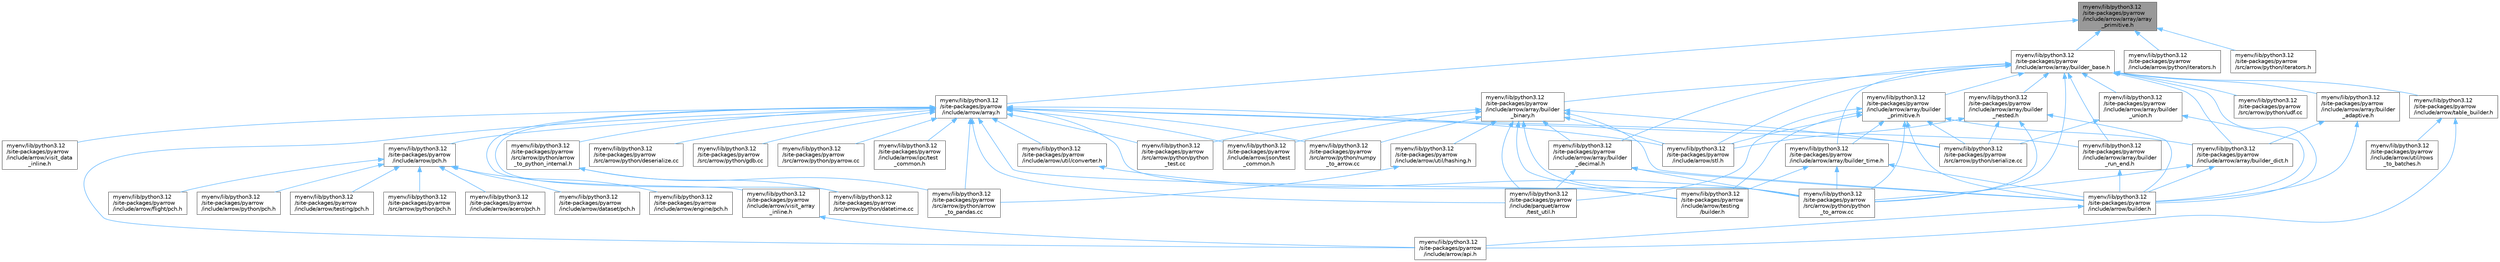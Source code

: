digraph "myenv/lib/python3.12/site-packages/pyarrow/include/arrow/array/array_primitive.h"
{
 // LATEX_PDF_SIZE
  bgcolor="transparent";
  edge [fontname=Helvetica,fontsize=10,labelfontname=Helvetica,labelfontsize=10];
  node [fontname=Helvetica,fontsize=10,shape=box,height=0.2,width=0.4];
  Node1 [id="Node000001",label="myenv/lib/python3.12\l/site-packages/pyarrow\l/include/arrow/array/array\l_primitive.h",height=0.2,width=0.4,color="gray40", fillcolor="grey60", style="filled", fontcolor="black",tooltip=" "];
  Node1 -> Node2 [id="edge1_Node000001_Node000002",dir="back",color="steelblue1",style="solid",tooltip=" "];
  Node2 [id="Node000002",label="myenv/lib/python3.12\l/site-packages/pyarrow\l/include/arrow/array.h",height=0.2,width=0.4,color="grey40", fillcolor="white", style="filled",URL="$array_8h.html",tooltip=" "];
  Node2 -> Node3 [id="edge2_Node000002_Node000003",dir="back",color="steelblue1",style="solid",tooltip=" "];
  Node3 [id="Node000003",label="myenv/lib/python3.12\l/site-packages/pyarrow\l/include/arrow/api.h",height=0.2,width=0.4,color="grey40", fillcolor="white", style="filled",URL="$include_2arrow_2api_8h.html",tooltip=" "];
  Node2 -> Node4 [id="edge3_Node000002_Node000004",dir="back",color="steelblue1",style="solid",tooltip=" "];
  Node4 [id="Node000004",label="myenv/lib/python3.12\l/site-packages/pyarrow\l/include/arrow/array/builder\l_run_end.h",height=0.2,width=0.4,color="grey40", fillcolor="white", style="filled",URL="$builder__run__end_8h.html",tooltip=" "];
  Node4 -> Node5 [id="edge4_Node000004_Node000005",dir="back",color="steelblue1",style="solid",tooltip=" "];
  Node5 [id="Node000005",label="myenv/lib/python3.12\l/site-packages/pyarrow\l/include/arrow/builder.h",height=0.2,width=0.4,color="grey40", fillcolor="white", style="filled",URL="$builder_8h.html",tooltip=" "];
  Node5 -> Node3 [id="edge5_Node000005_Node000003",dir="back",color="steelblue1",style="solid",tooltip=" "];
  Node2 -> Node6 [id="edge6_Node000002_Node000006",dir="back",color="steelblue1",style="solid",tooltip=" "];
  Node6 [id="Node000006",label="myenv/lib/python3.12\l/site-packages/pyarrow\l/include/arrow/ipc/test\l_common.h",height=0.2,width=0.4,color="grey40", fillcolor="white", style="filled",URL="$ipc_2test__common_8h.html",tooltip=" "];
  Node2 -> Node7 [id="edge7_Node000002_Node000007",dir="back",color="steelblue1",style="solid",tooltip=" "];
  Node7 [id="Node000007",label="myenv/lib/python3.12\l/site-packages/pyarrow\l/include/arrow/json/test\l_common.h",height=0.2,width=0.4,color="grey40", fillcolor="white", style="filled",URL="$json_2test__common_8h.html",tooltip=" "];
  Node2 -> Node8 [id="edge8_Node000002_Node000008",dir="back",color="steelblue1",style="solid",tooltip=" "];
  Node8 [id="Node000008",label="myenv/lib/python3.12\l/site-packages/pyarrow\l/include/arrow/pch.h",height=0.2,width=0.4,color="grey40", fillcolor="white", style="filled",URL="$include_2arrow_2pch_8h.html",tooltip=" "];
  Node8 -> Node9 [id="edge9_Node000008_Node000009",dir="back",color="steelblue1",style="solid",tooltip=" "];
  Node9 [id="Node000009",label="myenv/lib/python3.12\l/site-packages/pyarrow\l/include/arrow/acero/pch.h",height=0.2,width=0.4,color="grey40", fillcolor="white", style="filled",URL="$include_2arrow_2acero_2pch_8h.html",tooltip=" "];
  Node8 -> Node10 [id="edge10_Node000008_Node000010",dir="back",color="steelblue1",style="solid",tooltip=" "];
  Node10 [id="Node000010",label="myenv/lib/python3.12\l/site-packages/pyarrow\l/include/arrow/dataset/pch.h",height=0.2,width=0.4,color="grey40", fillcolor="white", style="filled",URL="$include_2arrow_2dataset_2pch_8h.html",tooltip=" "];
  Node8 -> Node11 [id="edge11_Node000008_Node000011",dir="back",color="steelblue1",style="solid",tooltip=" "];
  Node11 [id="Node000011",label="myenv/lib/python3.12\l/site-packages/pyarrow\l/include/arrow/engine/pch.h",height=0.2,width=0.4,color="grey40", fillcolor="white", style="filled",URL="$include_2arrow_2engine_2pch_8h.html",tooltip=" "];
  Node8 -> Node12 [id="edge12_Node000008_Node000012",dir="back",color="steelblue1",style="solid",tooltip=" "];
  Node12 [id="Node000012",label="myenv/lib/python3.12\l/site-packages/pyarrow\l/include/arrow/flight/pch.h",height=0.2,width=0.4,color="grey40", fillcolor="white", style="filled",URL="$include_2arrow_2flight_2pch_8h.html",tooltip=" "];
  Node8 -> Node13 [id="edge13_Node000008_Node000013",dir="back",color="steelblue1",style="solid",tooltip=" "];
  Node13 [id="Node000013",label="myenv/lib/python3.12\l/site-packages/pyarrow\l/include/arrow/python/pch.h",height=0.2,width=0.4,color="grey40", fillcolor="white", style="filled",URL="$include_2arrow_2python_2pch_8h.html",tooltip=" "];
  Node8 -> Node14 [id="edge14_Node000008_Node000014",dir="back",color="steelblue1",style="solid",tooltip=" "];
  Node14 [id="Node000014",label="myenv/lib/python3.12\l/site-packages/pyarrow\l/include/arrow/testing/pch.h",height=0.2,width=0.4,color="grey40", fillcolor="white", style="filled",URL="$include_2arrow_2testing_2pch_8h.html",tooltip=" "];
  Node8 -> Node15 [id="edge15_Node000008_Node000015",dir="back",color="steelblue1",style="solid",tooltip=" "];
  Node15 [id="Node000015",label="myenv/lib/python3.12\l/site-packages/pyarrow\l/src/arrow/python/pch.h",height=0.2,width=0.4,color="grey40", fillcolor="white", style="filled",URL="$src_2arrow_2python_2pch_8h.html",tooltip=" "];
  Node2 -> Node16 [id="edge16_Node000002_Node000016",dir="back",color="steelblue1",style="solid",tooltip=" "];
  Node16 [id="Node000016",label="myenv/lib/python3.12\l/site-packages/pyarrow\l/include/arrow/stl.h",height=0.2,width=0.4,color="grey40", fillcolor="white", style="filled",URL="$stl_8h.html",tooltip=" "];
  Node2 -> Node17 [id="edge17_Node000002_Node000017",dir="back",color="steelblue1",style="solid",tooltip=" "];
  Node17 [id="Node000017",label="myenv/lib/python3.12\l/site-packages/pyarrow\l/include/arrow/testing\l/builder.h",height=0.2,width=0.4,color="grey40", fillcolor="white", style="filled",URL="$testing_2builder_8h.html",tooltip=" "];
  Node2 -> Node18 [id="edge18_Node000002_Node000018",dir="back",color="steelblue1",style="solid",tooltip=" "];
  Node18 [id="Node000018",label="myenv/lib/python3.12\l/site-packages/pyarrow\l/include/arrow/util/converter.h",height=0.2,width=0.4,color="grey40", fillcolor="white", style="filled",URL="$util_2converter_8h.html",tooltip=" "];
  Node18 -> Node19 [id="edge19_Node000018_Node000019",dir="back",color="steelblue1",style="solid",tooltip=" "];
  Node19 [id="Node000019",label="myenv/lib/python3.12\l/site-packages/pyarrow\l/src/arrow/python/python\l_to_arrow.cc",height=0.2,width=0.4,color="grey40", fillcolor="white", style="filled",URL="$python__to__arrow_8cc.html",tooltip=" "];
  Node2 -> Node20 [id="edge20_Node000002_Node000020",dir="back",color="steelblue1",style="solid",tooltip=" "];
  Node20 [id="Node000020",label="myenv/lib/python3.12\l/site-packages/pyarrow\l/include/arrow/visit_array\l_inline.h",height=0.2,width=0.4,color="grey40", fillcolor="white", style="filled",URL="$visit__array__inline_8h.html",tooltip=" "];
  Node20 -> Node3 [id="edge21_Node000020_Node000003",dir="back",color="steelblue1",style="solid",tooltip=" "];
  Node2 -> Node21 [id="edge22_Node000002_Node000021",dir="back",color="steelblue1",style="solid",tooltip=" "];
  Node21 [id="Node000021",label="myenv/lib/python3.12\l/site-packages/pyarrow\l/include/arrow/visit_data\l_inline.h",height=0.2,width=0.4,color="grey40", fillcolor="white", style="filled",URL="$visit__data__inline_8h.html",tooltip=" "];
  Node2 -> Node22 [id="edge23_Node000002_Node000022",dir="back",color="steelblue1",style="solid",tooltip=" "];
  Node22 [id="Node000022",label="myenv/lib/python3.12\l/site-packages/pyarrow\l/include/parquet/arrow\l/test_util.h",height=0.2,width=0.4,color="grey40", fillcolor="white", style="filled",URL="$parquet_2arrow_2test__util_8h.html",tooltip=" "];
  Node2 -> Node23 [id="edge24_Node000002_Node000023",dir="back",color="steelblue1",style="solid",tooltip=" "];
  Node23 [id="Node000023",label="myenv/lib/python3.12\l/site-packages/pyarrow\l/src/arrow/python/arrow\l_to_pandas.cc",height=0.2,width=0.4,color="grey40", fillcolor="white", style="filled",URL="$arrow__to__pandas_8cc.html",tooltip=" "];
  Node2 -> Node24 [id="edge25_Node000002_Node000024",dir="back",color="steelblue1",style="solid",tooltip=" "];
  Node24 [id="Node000024",label="myenv/lib/python3.12\l/site-packages/pyarrow\l/src/arrow/python/arrow\l_to_python_internal.h",height=0.2,width=0.4,color="grey40", fillcolor="white", style="filled",URL="$arrow__to__python__internal_8h.html",tooltip=" "];
  Node24 -> Node23 [id="edge26_Node000024_Node000023",dir="back",color="steelblue1",style="solid",tooltip=" "];
  Node24 -> Node25 [id="edge27_Node000024_Node000025",dir="back",color="steelblue1",style="solid",tooltip=" "];
  Node25 [id="Node000025",label="myenv/lib/python3.12\l/site-packages/pyarrow\l/src/arrow/python/datetime.cc",height=0.2,width=0.4,color="grey40", fillcolor="white", style="filled",URL="$datetime_8cc.html",tooltip=" "];
  Node2 -> Node25 [id="edge28_Node000002_Node000025",dir="back",color="steelblue1",style="solid",tooltip=" "];
  Node2 -> Node26 [id="edge29_Node000002_Node000026",dir="back",color="steelblue1",style="solid",tooltip=" "];
  Node26 [id="Node000026",label="myenv/lib/python3.12\l/site-packages/pyarrow\l/src/arrow/python/deserialize.cc",height=0.2,width=0.4,color="grey40", fillcolor="white", style="filled",URL="$deserialize_8cc.html",tooltip=" "];
  Node2 -> Node27 [id="edge30_Node000002_Node000027",dir="back",color="steelblue1",style="solid",tooltip=" "];
  Node27 [id="Node000027",label="myenv/lib/python3.12\l/site-packages/pyarrow\l/src/arrow/python/gdb.cc",height=0.2,width=0.4,color="grey40", fillcolor="white", style="filled",URL="$gdb_8cc.html",tooltip=" "];
  Node2 -> Node28 [id="edge31_Node000002_Node000028",dir="back",color="steelblue1",style="solid",tooltip=" "];
  Node28 [id="Node000028",label="myenv/lib/python3.12\l/site-packages/pyarrow\l/src/arrow/python/numpy\l_to_arrow.cc",height=0.2,width=0.4,color="grey40", fillcolor="white", style="filled",URL="$numpy__to__arrow_8cc.html",tooltip=" "];
  Node2 -> Node29 [id="edge32_Node000002_Node000029",dir="back",color="steelblue1",style="solid",tooltip=" "];
  Node29 [id="Node000029",label="myenv/lib/python3.12\l/site-packages/pyarrow\l/src/arrow/python/pyarrow.cc",height=0.2,width=0.4,color="grey40", fillcolor="white", style="filled",URL="$pyarrow_8cc.html",tooltip=" "];
  Node2 -> Node30 [id="edge33_Node000002_Node000030",dir="back",color="steelblue1",style="solid",tooltip=" "];
  Node30 [id="Node000030",label="myenv/lib/python3.12\l/site-packages/pyarrow\l/src/arrow/python/python\l_test.cc",height=0.2,width=0.4,color="grey40", fillcolor="white", style="filled",URL="$python__test_8cc.html",tooltip=" "];
  Node2 -> Node19 [id="edge34_Node000002_Node000019",dir="back",color="steelblue1",style="solid",tooltip=" "];
  Node2 -> Node31 [id="edge35_Node000002_Node000031",dir="back",color="steelblue1",style="solid",tooltip=" "];
  Node31 [id="Node000031",label="myenv/lib/python3.12\l/site-packages/pyarrow\l/src/arrow/python/serialize.cc",height=0.2,width=0.4,color="grey40", fillcolor="white", style="filled",URL="$serialize_8cc.html",tooltip=" "];
  Node1 -> Node32 [id="edge36_Node000001_Node000032",dir="back",color="steelblue1",style="solid",tooltip=" "];
  Node32 [id="Node000032",label="myenv/lib/python3.12\l/site-packages/pyarrow\l/include/arrow/array/builder_base.h",height=0.2,width=0.4,color="grey40", fillcolor="white", style="filled",URL="$builder__base_8h.html",tooltip=" "];
  Node32 -> Node33 [id="edge37_Node000032_Node000033",dir="back",color="steelblue1",style="solid",tooltip=" "];
  Node33 [id="Node000033",label="myenv/lib/python3.12\l/site-packages/pyarrow\l/include/arrow/array/builder\l_adaptive.h",height=0.2,width=0.4,color="grey40", fillcolor="white", style="filled",URL="$builder__adaptive_8h.html",tooltip=" "];
  Node33 -> Node34 [id="edge38_Node000033_Node000034",dir="back",color="steelblue1",style="solid",tooltip=" "];
  Node34 [id="Node000034",label="myenv/lib/python3.12\l/site-packages/pyarrow\l/include/arrow/array/builder_dict.h",height=0.2,width=0.4,color="grey40", fillcolor="white", style="filled",URL="$builder__dict_8h.html",tooltip=" "];
  Node34 -> Node5 [id="edge39_Node000034_Node000005",dir="back",color="steelblue1",style="solid",tooltip=" "];
  Node34 -> Node19 [id="edge40_Node000034_Node000019",dir="back",color="steelblue1",style="solid",tooltip=" "];
  Node33 -> Node5 [id="edge41_Node000033_Node000005",dir="back",color="steelblue1",style="solid",tooltip=" "];
  Node32 -> Node35 [id="edge42_Node000032_Node000035",dir="back",color="steelblue1",style="solid",tooltip=" "];
  Node35 [id="Node000035",label="myenv/lib/python3.12\l/site-packages/pyarrow\l/include/arrow/array/builder\l_binary.h",height=0.2,width=0.4,color="grey40", fillcolor="white", style="filled",URL="$builder__binary_8h.html",tooltip=" "];
  Node35 -> Node36 [id="edge43_Node000035_Node000036",dir="back",color="steelblue1",style="solid",tooltip=" "];
  Node36 [id="Node000036",label="myenv/lib/python3.12\l/site-packages/pyarrow\l/include/arrow/array/builder\l_decimal.h",height=0.2,width=0.4,color="grey40", fillcolor="white", style="filled",URL="$builder__decimal_8h.html",tooltip=" "];
  Node36 -> Node5 [id="edge44_Node000036_Node000005",dir="back",color="steelblue1",style="solid",tooltip=" "];
  Node36 -> Node22 [id="edge45_Node000036_Node000022",dir="back",color="steelblue1",style="solid",tooltip=" "];
  Node36 -> Node19 [id="edge46_Node000036_Node000019",dir="back",color="steelblue1",style="solid",tooltip=" "];
  Node35 -> Node5 [id="edge47_Node000035_Node000005",dir="back",color="steelblue1",style="solid",tooltip=" "];
  Node35 -> Node7 [id="edge48_Node000035_Node000007",dir="back",color="steelblue1",style="solid",tooltip=" "];
  Node35 -> Node16 [id="edge49_Node000035_Node000016",dir="back",color="steelblue1",style="solid",tooltip=" "];
  Node35 -> Node17 [id="edge50_Node000035_Node000017",dir="back",color="steelblue1",style="solid",tooltip=" "];
  Node35 -> Node37 [id="edge51_Node000035_Node000037",dir="back",color="steelblue1",style="solid",tooltip=" "];
  Node37 [id="Node000037",label="myenv/lib/python3.12\l/site-packages/pyarrow\l/include/arrow/util/hashing.h",height=0.2,width=0.4,color="grey40", fillcolor="white", style="filled",URL="$hashing_8h.html",tooltip=" "];
  Node37 -> Node23 [id="edge52_Node000037_Node000023",dir="back",color="steelblue1",style="solid",tooltip=" "];
  Node35 -> Node22 [id="edge53_Node000035_Node000022",dir="back",color="steelblue1",style="solid",tooltip=" "];
  Node35 -> Node28 [id="edge54_Node000035_Node000028",dir="back",color="steelblue1",style="solid",tooltip=" "];
  Node35 -> Node30 [id="edge55_Node000035_Node000030",dir="back",color="steelblue1",style="solid",tooltip=" "];
  Node35 -> Node19 [id="edge56_Node000035_Node000019",dir="back",color="steelblue1",style="solid",tooltip=" "];
  Node35 -> Node31 [id="edge57_Node000035_Node000031",dir="back",color="steelblue1",style="solid",tooltip=" "];
  Node32 -> Node36 [id="edge58_Node000032_Node000036",dir="back",color="steelblue1",style="solid",tooltip=" "];
  Node32 -> Node34 [id="edge59_Node000032_Node000034",dir="back",color="steelblue1",style="solid",tooltip=" "];
  Node32 -> Node38 [id="edge60_Node000032_Node000038",dir="back",color="steelblue1",style="solid",tooltip=" "];
  Node38 [id="Node000038",label="myenv/lib/python3.12\l/site-packages/pyarrow\l/include/arrow/array/builder\l_nested.h",height=0.2,width=0.4,color="grey40", fillcolor="white", style="filled",URL="$builder__nested_8h.html",tooltip=" "];
  Node38 -> Node5 [id="edge61_Node000038_Node000005",dir="back",color="steelblue1",style="solid",tooltip=" "];
  Node38 -> Node16 [id="edge62_Node000038_Node000016",dir="back",color="steelblue1",style="solid",tooltip=" "];
  Node38 -> Node19 [id="edge63_Node000038_Node000019",dir="back",color="steelblue1",style="solid",tooltip=" "];
  Node38 -> Node31 [id="edge64_Node000038_Node000031",dir="back",color="steelblue1",style="solid",tooltip=" "];
  Node32 -> Node39 [id="edge65_Node000032_Node000039",dir="back",color="steelblue1",style="solid",tooltip=" "];
  Node39 [id="Node000039",label="myenv/lib/python3.12\l/site-packages/pyarrow\l/include/arrow/array/builder\l_primitive.h",height=0.2,width=0.4,color="grey40", fillcolor="white", style="filled",URL="$builder__primitive_8h.html",tooltip=" "];
  Node39 -> Node34 [id="edge66_Node000039_Node000034",dir="back",color="steelblue1",style="solid",tooltip=" "];
  Node39 -> Node40 [id="edge67_Node000039_Node000040",dir="back",color="steelblue1",style="solid",tooltip=" "];
  Node40 [id="Node000040",label="myenv/lib/python3.12\l/site-packages/pyarrow\l/include/arrow/array/builder_time.h",height=0.2,width=0.4,color="grey40", fillcolor="white", style="filled",URL="$builder__time_8h.html",tooltip=" "];
  Node40 -> Node5 [id="edge68_Node000040_Node000005",dir="back",color="steelblue1",style="solid",tooltip=" "];
  Node40 -> Node17 [id="edge69_Node000040_Node000017",dir="back",color="steelblue1",style="solid",tooltip=" "];
  Node40 -> Node19 [id="edge70_Node000040_Node000019",dir="back",color="steelblue1",style="solid",tooltip=" "];
  Node39 -> Node5 [id="edge71_Node000039_Node000005",dir="back",color="steelblue1",style="solid",tooltip=" "];
  Node39 -> Node16 [id="edge72_Node000039_Node000016",dir="back",color="steelblue1",style="solid",tooltip=" "];
  Node39 -> Node17 [id="edge73_Node000039_Node000017",dir="back",color="steelblue1",style="solid",tooltip=" "];
  Node39 -> Node22 [id="edge74_Node000039_Node000022",dir="back",color="steelblue1",style="solid",tooltip=" "];
  Node39 -> Node19 [id="edge75_Node000039_Node000019",dir="back",color="steelblue1",style="solid",tooltip=" "];
  Node39 -> Node31 [id="edge76_Node000039_Node000031",dir="back",color="steelblue1",style="solid",tooltip=" "];
  Node32 -> Node4 [id="edge77_Node000032_Node000004",dir="back",color="steelblue1",style="solid",tooltip=" "];
  Node32 -> Node40 [id="edge78_Node000032_Node000040",dir="back",color="steelblue1",style="solid",tooltip=" "];
  Node32 -> Node41 [id="edge79_Node000032_Node000041",dir="back",color="steelblue1",style="solid",tooltip=" "];
  Node41 [id="Node000041",label="myenv/lib/python3.12\l/site-packages/pyarrow\l/include/arrow/array/builder\l_union.h",height=0.2,width=0.4,color="grey40", fillcolor="white", style="filled",URL="$builder__union_8h.html",tooltip=" "];
  Node41 -> Node5 [id="edge80_Node000041_Node000005",dir="back",color="steelblue1",style="solid",tooltip=" "];
  Node41 -> Node31 [id="edge81_Node000041_Node000031",dir="back",color="steelblue1",style="solid",tooltip=" "];
  Node32 -> Node5 [id="edge82_Node000032_Node000005",dir="back",color="steelblue1",style="solid",tooltip=" "];
  Node32 -> Node16 [id="edge83_Node000032_Node000016",dir="back",color="steelblue1",style="solid",tooltip=" "];
  Node32 -> Node42 [id="edge84_Node000032_Node000042",dir="back",color="steelblue1",style="solid",tooltip=" "];
  Node42 [id="Node000042",label="myenv/lib/python3.12\l/site-packages/pyarrow\l/include/arrow/table_builder.h",height=0.2,width=0.4,color="grey40", fillcolor="white", style="filled",URL="$table__builder_8h.html",tooltip=" "];
  Node42 -> Node3 [id="edge85_Node000042_Node000003",dir="back",color="steelblue1",style="solid",tooltip=" "];
  Node42 -> Node43 [id="edge86_Node000042_Node000043",dir="back",color="steelblue1",style="solid",tooltip=" "];
  Node43 [id="Node000043",label="myenv/lib/python3.12\l/site-packages/pyarrow\l/include/arrow/util/rows\l_to_batches.h",height=0.2,width=0.4,color="grey40", fillcolor="white", style="filled",URL="$rows__to__batches_8h.html",tooltip=" "];
  Node32 -> Node19 [id="edge87_Node000032_Node000019",dir="back",color="steelblue1",style="solid",tooltip=" "];
  Node32 -> Node44 [id="edge88_Node000032_Node000044",dir="back",color="steelblue1",style="solid",tooltip=" "];
  Node44 [id="Node000044",label="myenv/lib/python3.12\l/site-packages/pyarrow\l/src/arrow/python/udf.cc",height=0.2,width=0.4,color="grey40", fillcolor="white", style="filled",URL="$udf_8cc.html",tooltip=" "];
  Node1 -> Node45 [id="edge89_Node000001_Node000045",dir="back",color="steelblue1",style="solid",tooltip=" "];
  Node45 [id="Node000045",label="myenv/lib/python3.12\l/site-packages/pyarrow\l/include/arrow/python/iterators.h",height=0.2,width=0.4,color="grey40", fillcolor="white", style="filled",URL="$include_2arrow_2python_2iterators_8h.html",tooltip=" "];
  Node1 -> Node46 [id="edge90_Node000001_Node000046",dir="back",color="steelblue1",style="solid",tooltip=" "];
  Node46 [id="Node000046",label="myenv/lib/python3.12\l/site-packages/pyarrow\l/src/arrow/python/iterators.h",height=0.2,width=0.4,color="grey40", fillcolor="white", style="filled",URL="$src_2arrow_2python_2iterators_8h.html",tooltip=" "];
}
